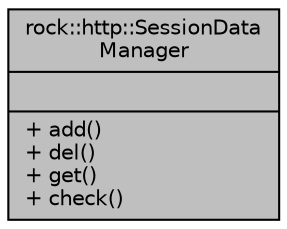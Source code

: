 digraph "rock::http::SessionDataManager"
{
 // LATEX_PDF_SIZE
  edge [fontname="Helvetica",fontsize="10",labelfontname="Helvetica",labelfontsize="10"];
  node [fontname="Helvetica",fontsize="10",shape=record];
  Node1 [label="{rock::http::SessionData\lManager\n||+ add()\l+ del()\l+ get()\l+ check()\l}",height=0.2,width=0.4,color="black", fillcolor="grey75", style="filled", fontcolor="black",tooltip=" "];
}
